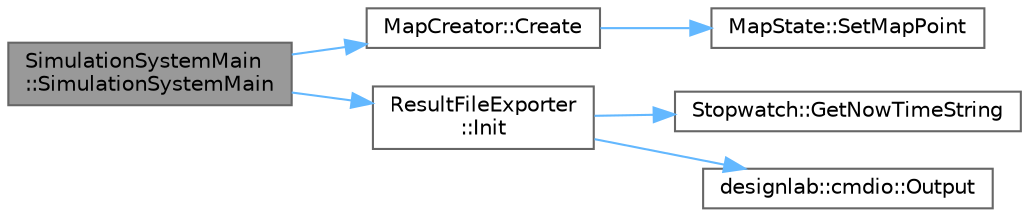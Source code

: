 digraph "SimulationSystemMain::SimulationSystemMain"
{
 // LATEX_PDF_SIZE
  bgcolor="transparent";
  edge [fontname=Helvetica,fontsize=10,labelfontname=Helvetica,labelfontsize=10];
  node [fontname=Helvetica,fontsize=10,shape=box,height=0.2,width=0.4];
  rankdir="LR";
  Node1 [id="Node000001",label="SimulationSystemMain\l::SimulationSystemMain",height=0.2,width=0.4,color="gray40", fillcolor="grey60", style="filled", fontcolor="black",tooltip=" "];
  Node1 -> Node2 [id="edge1_Node000001_Node000002",color="steelblue1",style="solid",tooltip=" "];
  Node2 [id="Node000002",label="MapCreator::Create",height=0.2,width=0.4,color="grey40", fillcolor="white", style="filled",URL="$class_map_creator.html#aa237020798f60331235c3186010f62ed",tooltip="マップ情報を与える関数   getMapのオプションはbit演算を利用して複数指定できる．例えば穴あきかつ，階段状にしたいならば，OPTION_PERFORATED | OPTION_STEP と指定す..."];
  Node2 -> Node3 [id="edge2_Node000002_Node000003",color="steelblue1",style="solid",tooltip=" "];
  Node3 [id="Node000003",label="MapState::SetMapPoint",height=0.2,width=0.4,color="grey40", fillcolor="white", style="filled",URL="$class_map_state.html#ab841b416d036bb94249bf2e22c327816",tooltip="脚設置可能点の座標を設定する   一応作ったけど，使うことはないと思う．AddMapPointを使うこと．"];
  Node1 -> Node4 [id="edge3_Node000001_Node000004",color="steelblue1",style="solid",tooltip=" "];
  Node4 [id="Node000004",label="ResultFileExporter\l::Init",height=0.2,width=0.4,color="grey40", fillcolor="white", style="filled",URL="$class_result_file_exporter.html#a0006605d4d439194d4f30cd188d38268",tooltip="resultフォルダがなければ作成する．また，フォルダ名を指定する．"];
  Node4 -> Node5 [id="edge4_Node000004_Node000005",color="steelblue1",style="solid",tooltip=" "];
  Node5 [id="Node000005",label="Stopwatch::GetNowTimeString",height=0.2,width=0.4,color="grey40", fillcolor="white", style="filled",URL="$class_stopwatch.html#a227203b6b93c4dd1b0e17f6d3a5437e0",tooltip="現在の日時をYYYY/MM/DD HH:MM形式の文字列で取得する"];
  Node4 -> Node6 [id="edge5_Node000004_Node000006",color="steelblue1",style="solid",tooltip=" "];
  Node6 [id="Node000006",label="designlab::cmdio::Output",height=0.2,width=0.4,color="grey40", fillcolor="white", style="filled",URL="$namespacedesignlab_1_1cmdio.html#a4398f06a03698e7b029112bb62c63485",tooltip="コマンドラインに文字を出力する関数．   SetOutputLimit() で設定した出力の許可範囲内であれば出力される．   必ずSetOutputLimit()を呼び出してから使うこと．"];
}
